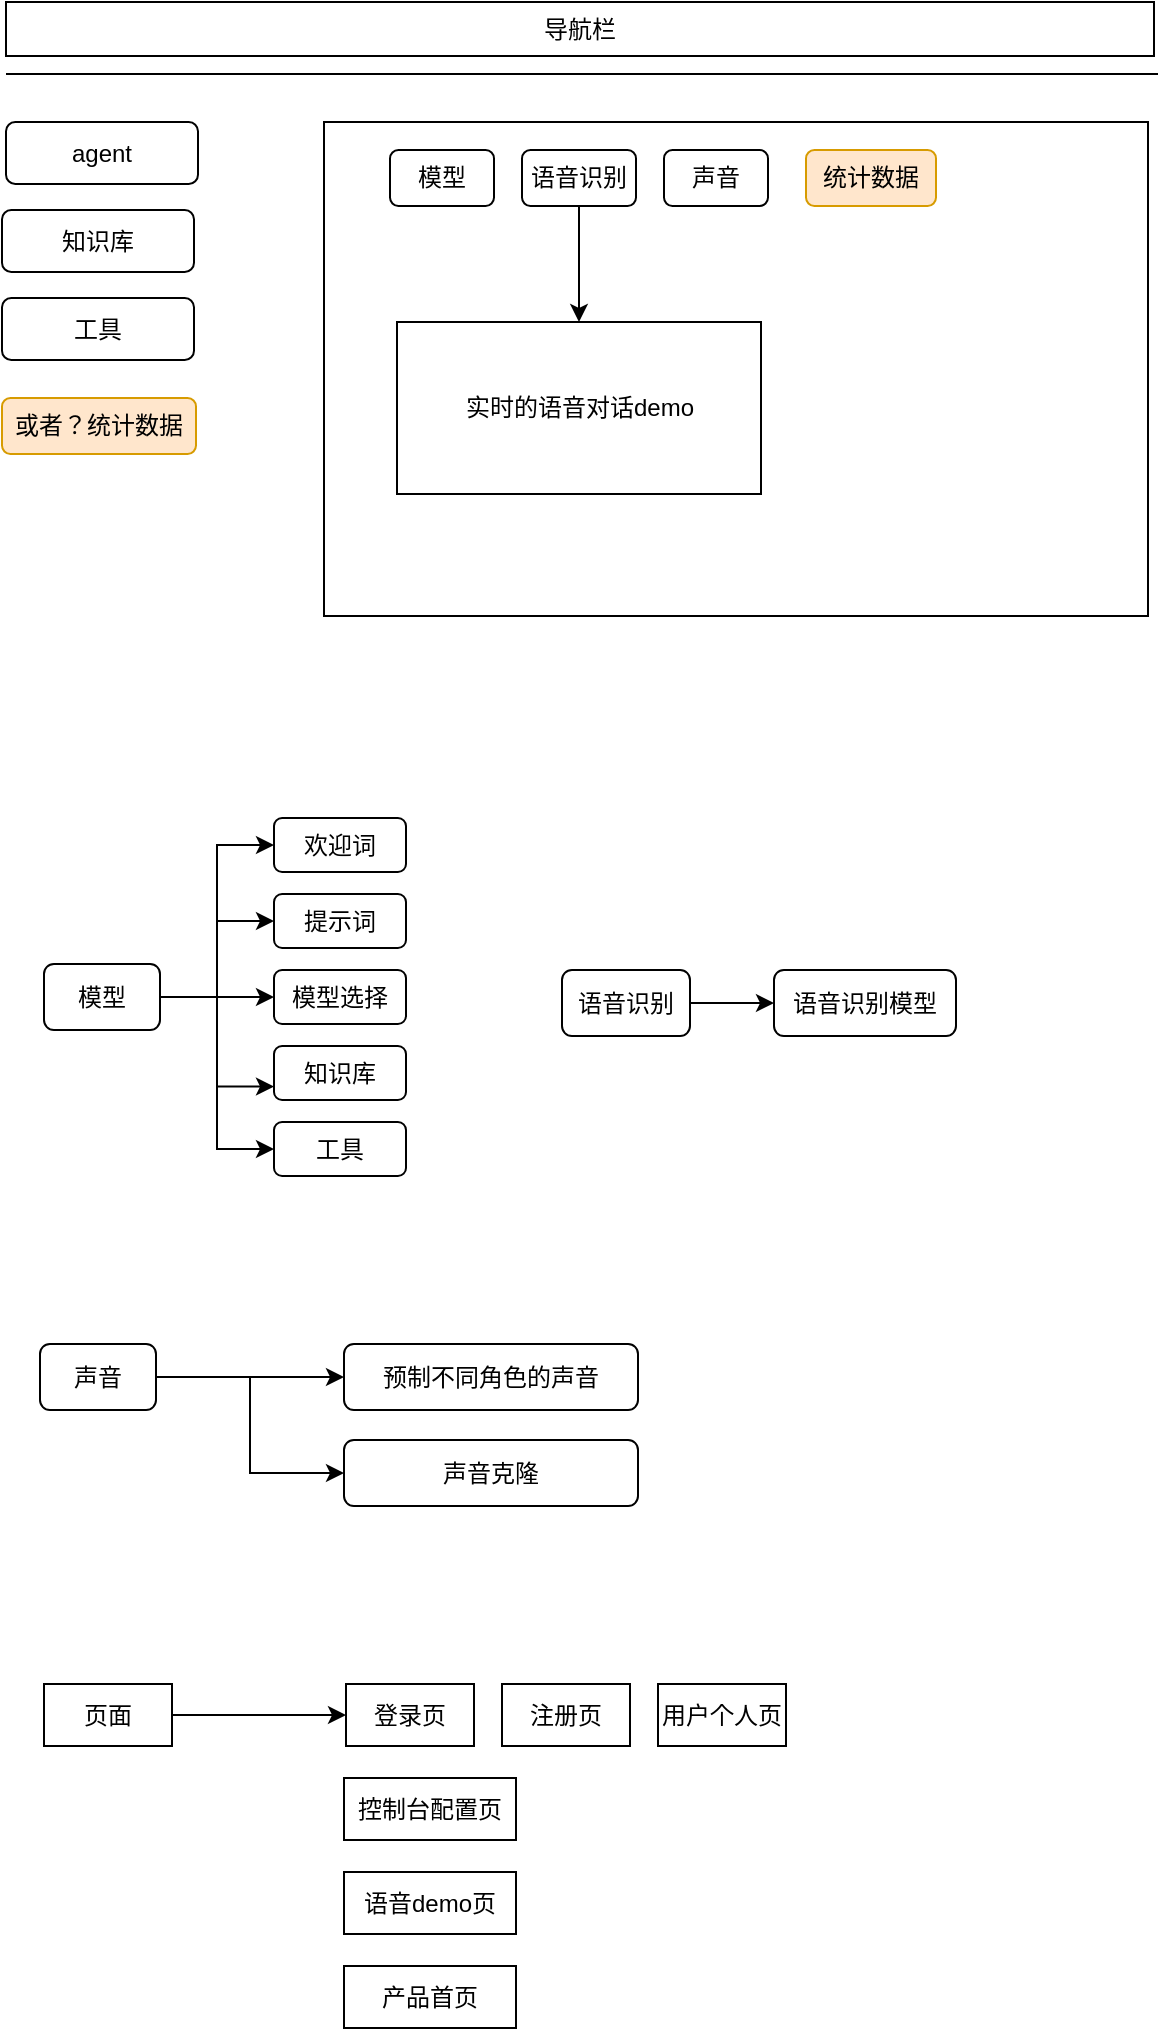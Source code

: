 <mxfile version="24.8.6">
  <diagram name="第 1 页" id="lIG6AbvrwLJNRqTLjKoE">
    <mxGraphModel dx="1339" dy="626" grid="0" gridSize="10" guides="1" tooltips="1" connect="1" arrows="1" fold="1" page="1" pageScale="1" pageWidth="827" pageHeight="1169" math="0" shadow="0">
      <root>
        <mxCell id="0" />
        <mxCell id="1" parent="0" />
        <mxCell id="R4zDQmTQU1hdGrHyziUh-1" value="agent" style="rounded=1;whiteSpace=wrap;html=1;" vertex="1" parent="1">
          <mxGeometry x="147" y="166" width="96" height="31" as="geometry" />
        </mxCell>
        <mxCell id="R4zDQmTQU1hdGrHyziUh-2" value="知识库" style="rounded=1;whiteSpace=wrap;html=1;" vertex="1" parent="1">
          <mxGeometry x="145" y="210" width="96" height="31" as="geometry" />
        </mxCell>
        <mxCell id="R4zDQmTQU1hdGrHyziUh-3" value="工具" style="rounded=1;whiteSpace=wrap;html=1;" vertex="1" parent="1">
          <mxGeometry x="145" y="254" width="96" height="31" as="geometry" />
        </mxCell>
        <mxCell id="R4zDQmTQU1hdGrHyziUh-4" value="" style="endArrow=none;html=1;rounded=0;" edge="1" parent="1">
          <mxGeometry width="50" height="50" relative="1" as="geometry">
            <mxPoint x="147" y="142" as="sourcePoint" />
            <mxPoint x="723" y="142" as="targetPoint" />
          </mxGeometry>
        </mxCell>
        <mxCell id="R4zDQmTQU1hdGrHyziUh-5" value="" style="rounded=0;whiteSpace=wrap;html=1;" vertex="1" parent="1">
          <mxGeometry x="306" y="166" width="412" height="247" as="geometry" />
        </mxCell>
        <mxCell id="R4zDQmTQU1hdGrHyziUh-6" value="模型" style="rounded=1;whiteSpace=wrap;html=1;" vertex="1" parent="1">
          <mxGeometry x="339" y="180" width="52" height="28" as="geometry" />
        </mxCell>
        <mxCell id="R4zDQmTQU1hdGrHyziUh-14" style="edgeStyle=orthogonalEdgeStyle;rounded=0;orthogonalLoop=1;jettySize=auto;html=1;entryX=0.5;entryY=0;entryDx=0;entryDy=0;" edge="1" parent="1" source="R4zDQmTQU1hdGrHyziUh-8" target="R4zDQmTQU1hdGrHyziUh-13">
          <mxGeometry relative="1" as="geometry" />
        </mxCell>
        <mxCell id="R4zDQmTQU1hdGrHyziUh-8" value="语音识别" style="rounded=1;whiteSpace=wrap;html=1;" vertex="1" parent="1">
          <mxGeometry x="405" y="180" width="57" height="28" as="geometry" />
        </mxCell>
        <mxCell id="R4zDQmTQU1hdGrHyziUh-9" value="声音" style="rounded=1;whiteSpace=wrap;html=1;" vertex="1" parent="1">
          <mxGeometry x="476" y="180" width="52" height="28" as="geometry" />
        </mxCell>
        <mxCell id="R4zDQmTQU1hdGrHyziUh-13" value="实时的语音对话demo" style="rounded=0;whiteSpace=wrap;html=1;" vertex="1" parent="1">
          <mxGeometry x="342.5" y="266" width="182" height="86" as="geometry" />
        </mxCell>
        <mxCell id="R4zDQmTQU1hdGrHyziUh-22" style="edgeStyle=orthogonalEdgeStyle;rounded=0;orthogonalLoop=1;jettySize=auto;html=1;entryX=0;entryY=0.5;entryDx=0;entryDy=0;" edge="1" parent="1" source="R4zDQmTQU1hdGrHyziUh-16" target="R4zDQmTQU1hdGrHyziUh-17">
          <mxGeometry relative="1" as="geometry" />
        </mxCell>
        <mxCell id="R4zDQmTQU1hdGrHyziUh-23" style="edgeStyle=orthogonalEdgeStyle;rounded=0;orthogonalLoop=1;jettySize=auto;html=1;entryX=0;entryY=0.5;entryDx=0;entryDy=0;" edge="1" parent="1" source="R4zDQmTQU1hdGrHyziUh-16" target="R4zDQmTQU1hdGrHyziUh-18">
          <mxGeometry relative="1" as="geometry" />
        </mxCell>
        <mxCell id="R4zDQmTQU1hdGrHyziUh-24" style="edgeStyle=orthogonalEdgeStyle;rounded=0;orthogonalLoop=1;jettySize=auto;html=1;" edge="1" parent="1" source="R4zDQmTQU1hdGrHyziUh-16" target="R4zDQmTQU1hdGrHyziUh-19">
          <mxGeometry relative="1" as="geometry" />
        </mxCell>
        <mxCell id="R4zDQmTQU1hdGrHyziUh-25" style="edgeStyle=orthogonalEdgeStyle;rounded=0;orthogonalLoop=1;jettySize=auto;html=1;entryX=0;entryY=0.75;entryDx=0;entryDy=0;" edge="1" parent="1" source="R4zDQmTQU1hdGrHyziUh-16" target="R4zDQmTQU1hdGrHyziUh-20">
          <mxGeometry relative="1" as="geometry" />
        </mxCell>
        <mxCell id="R4zDQmTQU1hdGrHyziUh-27" style="edgeStyle=orthogonalEdgeStyle;rounded=0;orthogonalLoop=1;jettySize=auto;html=1;entryX=0;entryY=0.5;entryDx=0;entryDy=0;" edge="1" parent="1" source="R4zDQmTQU1hdGrHyziUh-16" target="R4zDQmTQU1hdGrHyziUh-21">
          <mxGeometry relative="1" as="geometry" />
        </mxCell>
        <mxCell id="R4zDQmTQU1hdGrHyziUh-16" value="模型" style="rounded=1;whiteSpace=wrap;html=1;" vertex="1" parent="1">
          <mxGeometry x="166" y="587" width="58" height="33" as="geometry" />
        </mxCell>
        <mxCell id="R4zDQmTQU1hdGrHyziUh-17" value="欢迎词" style="rounded=1;whiteSpace=wrap;html=1;" vertex="1" parent="1">
          <mxGeometry x="281" y="514" width="66" height="27" as="geometry" />
        </mxCell>
        <mxCell id="R4zDQmTQU1hdGrHyziUh-18" value="提示词" style="rounded=1;whiteSpace=wrap;html=1;" vertex="1" parent="1">
          <mxGeometry x="281" y="552" width="66" height="27" as="geometry" />
        </mxCell>
        <mxCell id="R4zDQmTQU1hdGrHyziUh-19" value="模型选择" style="rounded=1;whiteSpace=wrap;html=1;" vertex="1" parent="1">
          <mxGeometry x="281" y="590" width="66" height="27" as="geometry" />
        </mxCell>
        <mxCell id="R4zDQmTQU1hdGrHyziUh-20" value="知识库" style="rounded=1;whiteSpace=wrap;html=1;" vertex="1" parent="1">
          <mxGeometry x="281" y="628" width="66" height="27" as="geometry" />
        </mxCell>
        <mxCell id="R4zDQmTQU1hdGrHyziUh-21" value="工具" style="rounded=1;whiteSpace=wrap;html=1;" vertex="1" parent="1">
          <mxGeometry x="281" y="666" width="66" height="27" as="geometry" />
        </mxCell>
        <mxCell id="R4zDQmTQU1hdGrHyziUh-30" style="edgeStyle=orthogonalEdgeStyle;rounded=0;orthogonalLoop=1;jettySize=auto;html=1;entryX=0;entryY=0.5;entryDx=0;entryDy=0;" edge="1" parent="1" source="R4zDQmTQU1hdGrHyziUh-28" target="R4zDQmTQU1hdGrHyziUh-29">
          <mxGeometry relative="1" as="geometry" />
        </mxCell>
        <mxCell id="R4zDQmTQU1hdGrHyziUh-28" value="语音识别" style="rounded=1;whiteSpace=wrap;html=1;" vertex="1" parent="1">
          <mxGeometry x="425" y="590" width="64" height="33" as="geometry" />
        </mxCell>
        <mxCell id="R4zDQmTQU1hdGrHyziUh-29" value="语音识别模型" style="rounded=1;whiteSpace=wrap;html=1;" vertex="1" parent="1">
          <mxGeometry x="531" y="590" width="91" height="33" as="geometry" />
        </mxCell>
        <mxCell id="R4zDQmTQU1hdGrHyziUh-33" style="edgeStyle=orthogonalEdgeStyle;rounded=0;orthogonalLoop=1;jettySize=auto;html=1;entryX=0;entryY=0.5;entryDx=0;entryDy=0;" edge="1" parent="1" source="R4zDQmTQU1hdGrHyziUh-31" target="R4zDQmTQU1hdGrHyziUh-32">
          <mxGeometry relative="1" as="geometry" />
        </mxCell>
        <mxCell id="R4zDQmTQU1hdGrHyziUh-35" style="edgeStyle=orthogonalEdgeStyle;rounded=0;orthogonalLoop=1;jettySize=auto;html=1;entryX=0;entryY=0.5;entryDx=0;entryDy=0;" edge="1" parent="1" source="R4zDQmTQU1hdGrHyziUh-31" target="R4zDQmTQU1hdGrHyziUh-34">
          <mxGeometry relative="1" as="geometry" />
        </mxCell>
        <mxCell id="R4zDQmTQU1hdGrHyziUh-31" value="声音" style="rounded=1;whiteSpace=wrap;html=1;" vertex="1" parent="1">
          <mxGeometry x="164" y="777" width="58" height="33" as="geometry" />
        </mxCell>
        <mxCell id="R4zDQmTQU1hdGrHyziUh-32" value="预制不同角色的声音" style="rounded=1;whiteSpace=wrap;html=1;" vertex="1" parent="1">
          <mxGeometry x="316" y="777" width="147" height="33" as="geometry" />
        </mxCell>
        <mxCell id="R4zDQmTQU1hdGrHyziUh-34" value="声音克隆" style="rounded=1;whiteSpace=wrap;html=1;" vertex="1" parent="1">
          <mxGeometry x="316" y="825" width="147" height="33" as="geometry" />
        </mxCell>
        <mxCell id="R4zDQmTQU1hdGrHyziUh-36" value="导航栏" style="rounded=0;whiteSpace=wrap;html=1;" vertex="1" parent="1">
          <mxGeometry x="147" y="106" width="574" height="27" as="geometry" />
        </mxCell>
        <mxCell id="R4zDQmTQU1hdGrHyziUh-39" style="edgeStyle=orthogonalEdgeStyle;rounded=0;orthogonalLoop=1;jettySize=auto;html=1;" edge="1" parent="1" source="R4zDQmTQU1hdGrHyziUh-37" target="R4zDQmTQU1hdGrHyziUh-38">
          <mxGeometry relative="1" as="geometry" />
        </mxCell>
        <mxCell id="R4zDQmTQU1hdGrHyziUh-37" value="页面" style="rounded=0;whiteSpace=wrap;html=1;" vertex="1" parent="1">
          <mxGeometry x="166" y="947" width="64" height="31" as="geometry" />
        </mxCell>
        <mxCell id="R4zDQmTQU1hdGrHyziUh-38" value="登录页" style="rounded=0;whiteSpace=wrap;html=1;" vertex="1" parent="1">
          <mxGeometry x="317" y="947" width="64" height="31" as="geometry" />
        </mxCell>
        <mxCell id="R4zDQmTQU1hdGrHyziUh-40" value="注册页" style="rounded=0;whiteSpace=wrap;html=1;" vertex="1" parent="1">
          <mxGeometry x="395" y="947" width="64" height="31" as="geometry" />
        </mxCell>
        <mxCell id="R4zDQmTQU1hdGrHyziUh-41" value="统计数据" style="rounded=1;whiteSpace=wrap;html=1;fillColor=#ffe6cc;strokeColor=#d79b00;" vertex="1" parent="1">
          <mxGeometry x="547" y="180" width="65" height="28" as="geometry" />
        </mxCell>
        <mxCell id="R4zDQmTQU1hdGrHyziUh-42" value="或者？统计数据" style="rounded=1;whiteSpace=wrap;html=1;fillColor=#ffe6cc;strokeColor=#d79b00;" vertex="1" parent="1">
          <mxGeometry x="145" y="304" width="97" height="28" as="geometry" />
        </mxCell>
        <mxCell id="R4zDQmTQU1hdGrHyziUh-43" value="用户个人页" style="rounded=0;whiteSpace=wrap;html=1;" vertex="1" parent="1">
          <mxGeometry x="473" y="947" width="64" height="31" as="geometry" />
        </mxCell>
        <mxCell id="R4zDQmTQU1hdGrHyziUh-44" value="控制台配置页" style="rounded=0;whiteSpace=wrap;html=1;" vertex="1" parent="1">
          <mxGeometry x="316" y="994" width="86" height="31" as="geometry" />
        </mxCell>
        <mxCell id="R4zDQmTQU1hdGrHyziUh-45" value="语音demo页" style="rounded=0;whiteSpace=wrap;html=1;" vertex="1" parent="1">
          <mxGeometry x="316" y="1041" width="86" height="31" as="geometry" />
        </mxCell>
        <mxCell id="R4zDQmTQU1hdGrHyziUh-46" value="产品首页" style="rounded=0;whiteSpace=wrap;html=1;" vertex="1" parent="1">
          <mxGeometry x="316" y="1088" width="86" height="31" as="geometry" />
        </mxCell>
      </root>
    </mxGraphModel>
  </diagram>
</mxfile>
